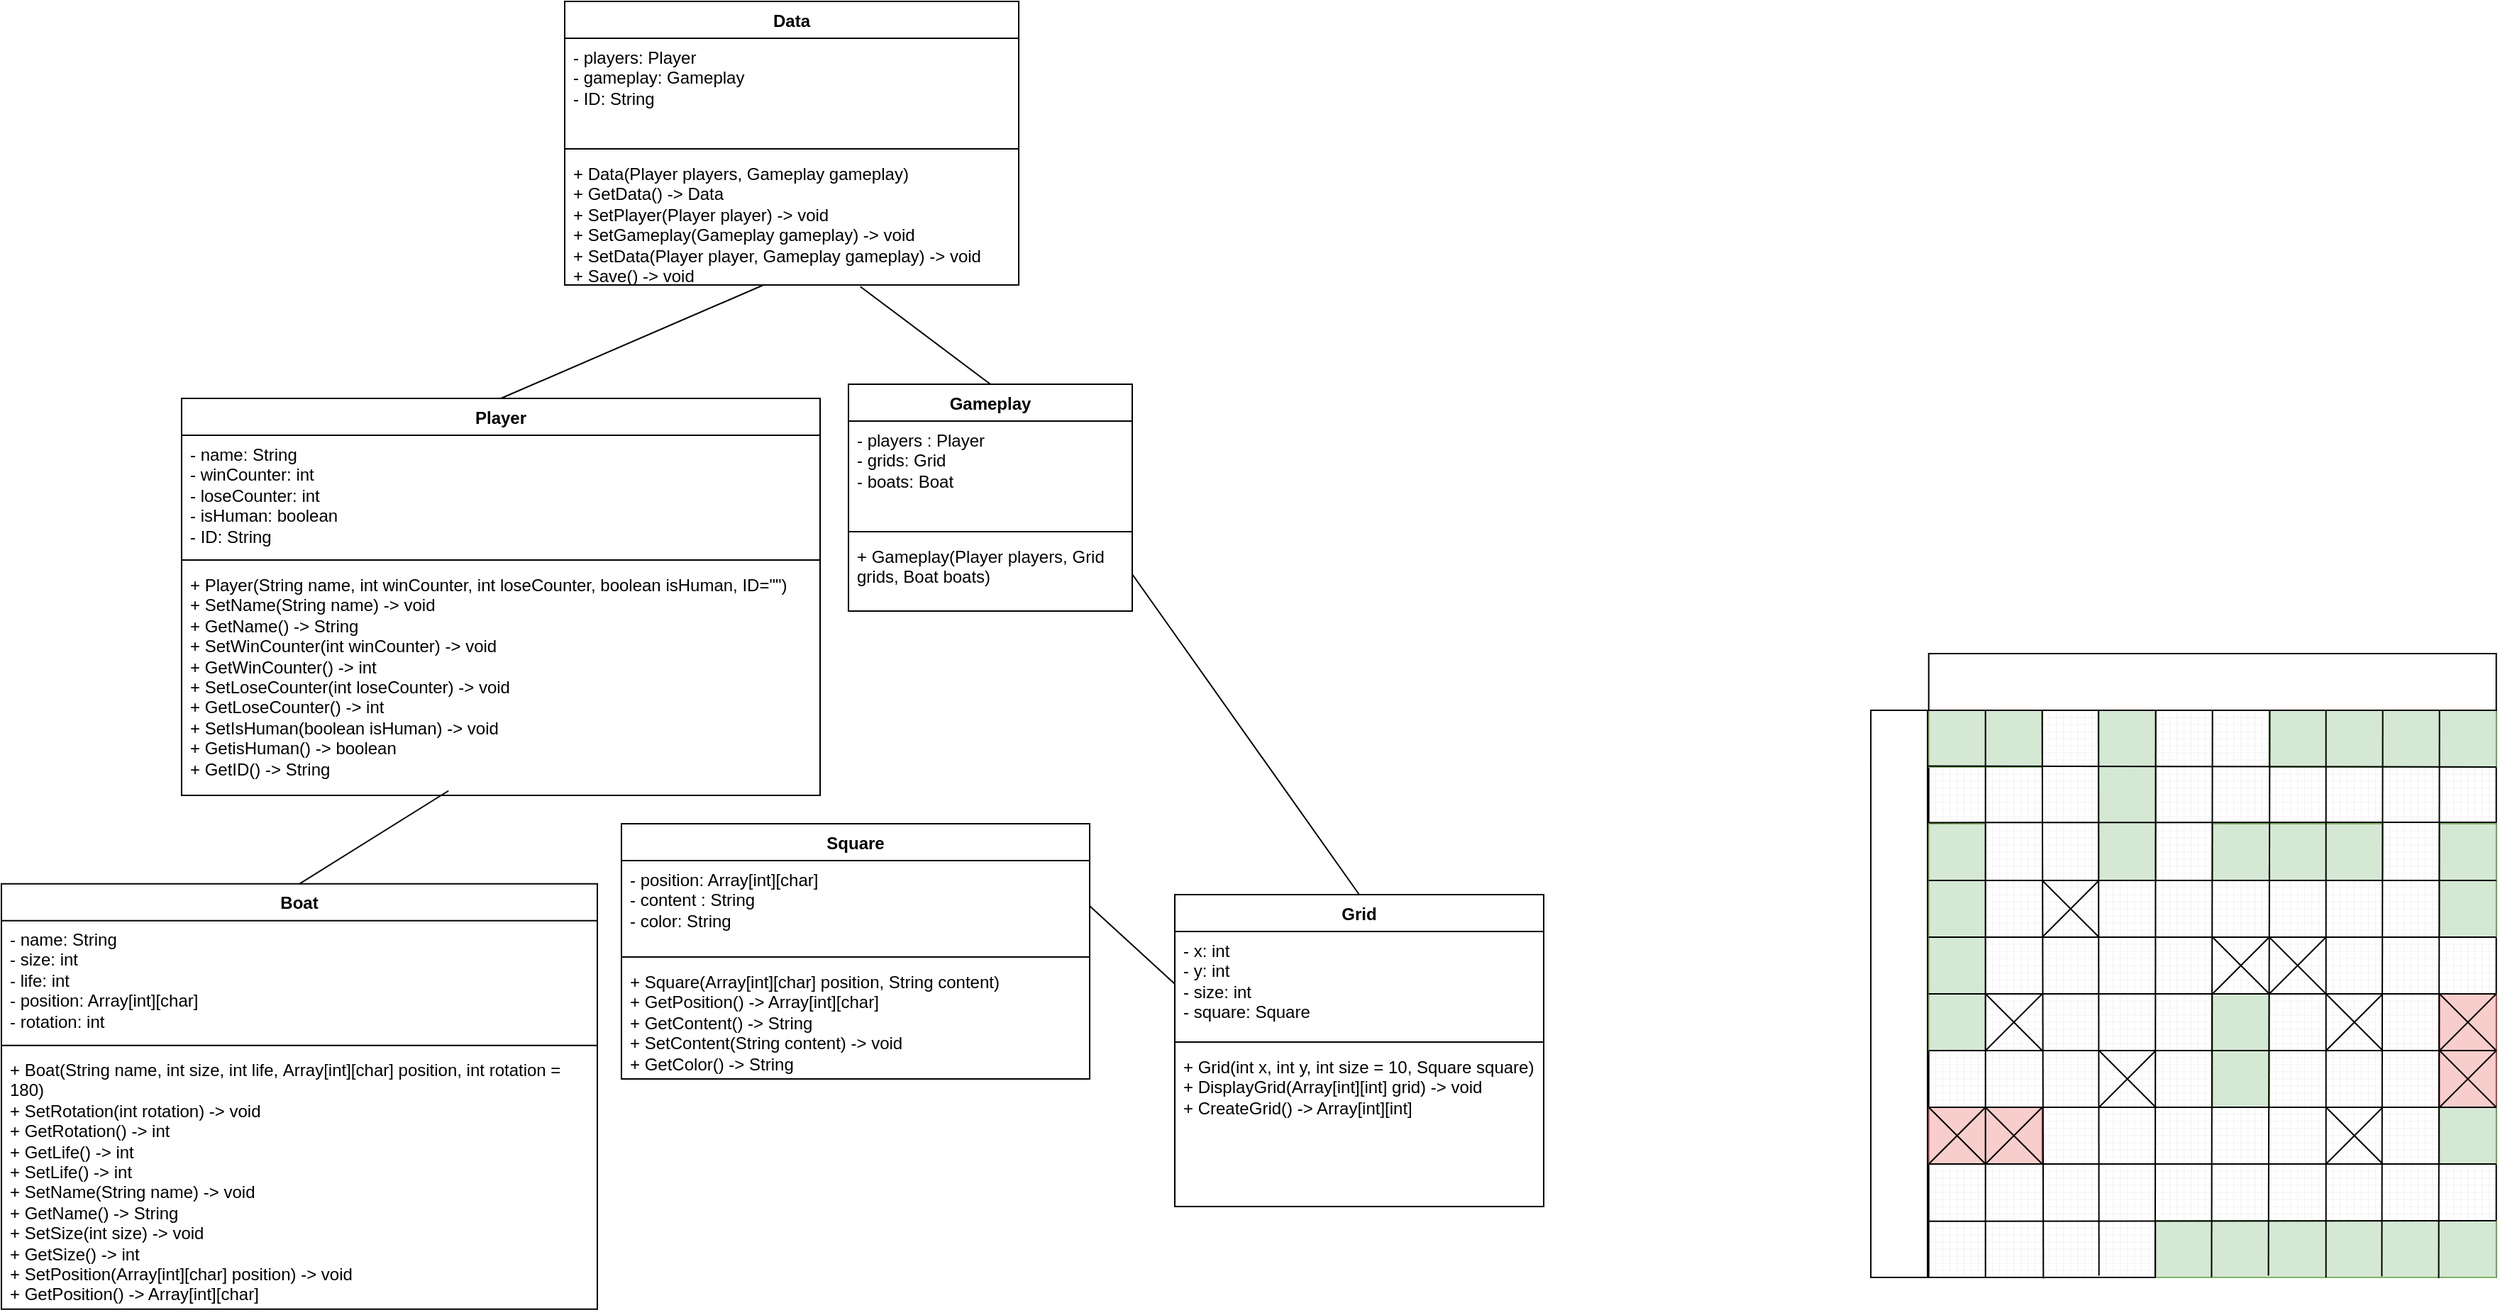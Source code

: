 <mxfile version="24.7.17">
  <diagram name="Page-1" id="E-_1kmAYffygIFAVUWn8">
    <mxGraphModel dx="2735" dy="2463" grid="1" gridSize="10" guides="1" tooltips="1" connect="1" arrows="1" fold="1" page="1" pageScale="1" pageWidth="827" pageHeight="1169" math="0" shadow="0">
      <root>
        <mxCell id="0" />
        <mxCell id="1" parent="0" />
        <mxCell id="o-7l8mMZjJyNIivP5UZl-17" value="" style="verticalLabelPosition=bottom;verticalAlign=top;html=1;shape=mxgraph.basic.patternFillRect;fillStyle=grid;step=5;fillStrokeWidth=0.2;fillStrokeColor=#dddddd;" parent="1" vertex="1">
          <mxGeometry x="531.36" y="-60.0" width="400" height="400" as="geometry" />
        </mxCell>
        <mxCell id="o-7l8mMZjJyNIivP5UZl-6" value="" style="rounded=0;whiteSpace=wrap;html=1;fillColor=#d5e8d4;strokeColor=#82b366;" parent="1" vertex="1">
          <mxGeometry x="771.36" y="-60.0" width="160" height="40" as="geometry" />
        </mxCell>
        <mxCell id="o-7l8mMZjJyNIivP5UZl-7" value="" style="rounded=0;whiteSpace=wrap;html=1;fillColor=#f8cecc;strokeColor=#b85450;" parent="1" vertex="1">
          <mxGeometry x="531.36" y="220.0" width="80" height="40" as="geometry" />
        </mxCell>
        <mxCell id="o-7l8mMZjJyNIivP5UZl-8" value="" style="rounded=0;whiteSpace=wrap;html=1;fillColor=#d5e8d4;strokeColor=#82b366;" parent="1" vertex="1">
          <mxGeometry x="531.36" y="20" width="40" height="160" as="geometry" />
        </mxCell>
        <mxCell id="o-7l8mMZjJyNIivP5UZl-9" value="" style="rounded=0;whiteSpace=wrap;html=1;fillColor=#d5e8d4;strokeColor=#82b366;" parent="1" vertex="1">
          <mxGeometry x="531.36" y="-60.0" width="80" height="40" as="geometry" />
        </mxCell>
        <mxCell id="o-7l8mMZjJyNIivP5UZl-10" value="" style="rounded=0;whiteSpace=wrap;html=1;fillColor=#d5e8d4;strokeColor=#82b366;" parent="1" vertex="1">
          <mxGeometry x="651.36" y="-60.0" width="40" height="120" as="geometry" />
        </mxCell>
        <mxCell id="o-7l8mMZjJyNIivP5UZl-11" value="" style="rounded=0;whiteSpace=wrap;html=1;fillColor=#d5e8d4;strokeColor=#82b366;" parent="1" vertex="1">
          <mxGeometry x="731.36" y="20" width="120" height="40" as="geometry" />
        </mxCell>
        <mxCell id="o-7l8mMZjJyNIivP5UZl-12" value="" style="rounded=0;whiteSpace=wrap;html=1;fillColor=#d5e8d4;strokeColor=#82b366;" parent="1" vertex="1">
          <mxGeometry x="891.36" y="20" width="40" height="80" as="geometry" />
        </mxCell>
        <mxCell id="o-7l8mMZjJyNIivP5UZl-13" value="" style="rounded=0;whiteSpace=wrap;html=1;fillColor=#f8cecc;strokeColor=#b85450;" parent="1" vertex="1">
          <mxGeometry x="891.36" y="140" width="40" height="80" as="geometry" />
        </mxCell>
        <mxCell id="o-7l8mMZjJyNIivP5UZl-14" value="" style="rounded=0;whiteSpace=wrap;html=1;fillColor=#d5e8d4;strokeColor=#82b366;" parent="1" vertex="1">
          <mxGeometry x="691.36" y="300" width="240" height="40" as="geometry" />
        </mxCell>
        <mxCell id="o-7l8mMZjJyNIivP5UZl-15" value="" style="rounded=0;whiteSpace=wrap;html=1;fillColor=#d5e8d4;strokeColor=#82b366;" parent="1" vertex="1">
          <mxGeometry x="731.36" y="140" width="40" height="80" as="geometry" />
        </mxCell>
        <mxCell id="o-7l8mMZjJyNIivP5UZl-16" value="" style="rounded=0;whiteSpace=wrap;html=1;fillColor=#d5e8d4;strokeColor=#82b366;" parent="1" vertex="1">
          <mxGeometry x="891.36" y="220.0" width="40" height="40" as="geometry" />
        </mxCell>
        <mxCell id="o-7l8mMZjJyNIivP5UZl-18" value="" style="endArrow=none;html=1;rounded=0;entryX=1;entryY=1;entryDx=0;entryDy=0;exitX=-0.014;exitY=0.098;exitDx=0;exitDy=0;exitPerimeter=0;" parent="1" source="o-7l8mMZjJyNIivP5UZl-62" target="o-7l8mMZjJyNIivP5UZl-6" edge="1">
          <mxGeometry width="50" height="50" relative="1" as="geometry">
            <mxPoint x="831.36" y="240.0" as="sourcePoint" />
            <mxPoint x="881.36" y="190.0" as="targetPoint" />
          </mxGeometry>
        </mxCell>
        <mxCell id="o-7l8mMZjJyNIivP5UZl-19" value="" style="endArrow=none;html=1;rounded=0;exitX=0;exitY=0.198;exitDx=0;exitDy=0;exitPerimeter=0;" parent="1" source="o-7l8mMZjJyNIivP5UZl-17" edge="1">
          <mxGeometry width="50" height="50" relative="1" as="geometry">
            <mxPoint x="541.36" y="-10.0" as="sourcePoint" />
            <mxPoint x="931.36" y="19" as="targetPoint" />
          </mxGeometry>
        </mxCell>
        <mxCell id="o-7l8mMZjJyNIivP5UZl-21" value="" style="endArrow=none;html=1;rounded=0;entryX=1;entryY=0.5;entryDx=0;entryDy=0;exitX=0;exitY=0.25;exitDx=0;exitDy=0;" parent="1" source="o-7l8mMZjJyNIivP5UZl-8" target="o-7l8mMZjJyNIivP5UZl-12" edge="1">
          <mxGeometry width="50" height="50" relative="1" as="geometry">
            <mxPoint x="551.36" as="sourcePoint" />
            <mxPoint x="951.36" as="targetPoint" />
          </mxGeometry>
        </mxCell>
        <mxCell id="o-7l8mMZjJyNIivP5UZl-22" value="" style="endArrow=none;html=1;rounded=0;entryX=1;entryY=1;entryDx=0;entryDy=0;exitX=0;exitY=0.5;exitDx=0;exitDy=0;" parent="1" source="o-7l8mMZjJyNIivP5UZl-8" target="o-7l8mMZjJyNIivP5UZl-12" edge="1">
          <mxGeometry width="50" height="50" relative="1" as="geometry">
            <mxPoint x="541.36" y="70" as="sourcePoint" />
            <mxPoint x="941.36" y="70" as="targetPoint" />
          </mxGeometry>
        </mxCell>
        <mxCell id="o-7l8mMZjJyNIivP5UZl-23" value="" style="endArrow=none;html=1;rounded=0;entryX=1;entryY=0.5;entryDx=0;entryDy=0;exitX=0;exitY=0.75;exitDx=0;exitDy=0;entryPerimeter=0;" parent="1" source="o-7l8mMZjJyNIivP5UZl-8" target="o-7l8mMZjJyNIivP5UZl-17" edge="1">
          <mxGeometry width="50" height="50" relative="1" as="geometry">
            <mxPoint x="541.36" y="110" as="sourcePoint" />
            <mxPoint x="941.36" y="110" as="targetPoint" />
          </mxGeometry>
        </mxCell>
        <mxCell id="o-7l8mMZjJyNIivP5UZl-24" value="" style="endArrow=none;html=1;rounded=0;entryX=1;entryY=0.5;entryDx=0;entryDy=0;exitX=0;exitY=1;exitDx=0;exitDy=0;" parent="1" source="o-7l8mMZjJyNIivP5UZl-8" target="o-7l8mMZjJyNIivP5UZl-13" edge="1">
          <mxGeometry width="50" height="50" relative="1" as="geometry">
            <mxPoint x="541.36" y="150" as="sourcePoint" />
            <mxPoint x="941.36" y="150" as="targetPoint" />
          </mxGeometry>
        </mxCell>
        <mxCell id="o-7l8mMZjJyNIivP5UZl-25" value="" style="endArrow=none;html=1;rounded=0;entryX=1;entryY=0;entryDx=0;entryDy=0;exitX=0;exitY=0;exitDx=0;exitDy=0;" parent="1" source="o-7l8mMZjJyNIivP5UZl-7" target="o-7l8mMZjJyNIivP5UZl-16" edge="1">
          <mxGeometry width="50" height="50" relative="1" as="geometry">
            <mxPoint x="541.36" y="190.0" as="sourcePoint" />
            <mxPoint x="941.36" y="190.0" as="targetPoint" />
          </mxGeometry>
        </mxCell>
        <mxCell id="o-7l8mMZjJyNIivP5UZl-26" value="" style="endArrow=none;html=1;rounded=0;entryX=1;entryY=1;entryDx=0;entryDy=0;exitX=0;exitY=1;exitDx=0;exitDy=0;" parent="1" source="o-7l8mMZjJyNIivP5UZl-7" target="o-7l8mMZjJyNIivP5UZl-16" edge="1">
          <mxGeometry width="50" height="50" relative="1" as="geometry">
            <mxPoint x="541.36" y="230.0" as="sourcePoint" />
            <mxPoint x="941.36" y="230.0" as="targetPoint" />
          </mxGeometry>
        </mxCell>
        <mxCell id="o-7l8mMZjJyNIivP5UZl-27" value="" style="endArrow=none;html=1;rounded=0;entryX=1;entryY=0;entryDx=0;entryDy=0;exitX=-0.002;exitY=0.901;exitDx=0;exitDy=0;exitPerimeter=0;" parent="1" source="o-7l8mMZjJyNIivP5UZl-17" target="o-7l8mMZjJyNIivP5UZl-14" edge="1">
          <mxGeometry width="50" height="50" relative="1" as="geometry">
            <mxPoint x="541.36" y="270" as="sourcePoint" />
            <mxPoint x="941.36" y="270" as="targetPoint" />
          </mxGeometry>
        </mxCell>
        <mxCell id="o-7l8mMZjJyNIivP5UZl-28" value="" style="endArrow=none;html=1;rounded=0;entryX=0.5;entryY=0;entryDx=0;entryDy=0;" parent="1" target="o-7l8mMZjJyNIivP5UZl-9" edge="1">
          <mxGeometry width="50" height="50" relative="1" as="geometry">
            <mxPoint x="571.36" y="340" as="sourcePoint" />
            <mxPoint x="941.36" y="310" as="targetPoint" />
            <Array as="points">
              <mxPoint x="571.36" y="150" />
            </Array>
          </mxGeometry>
        </mxCell>
        <mxCell id="o-7l8mMZjJyNIivP5UZl-29" value="" style="endArrow=none;html=1;rounded=0;entryX=1;entryY=0;entryDx=0;entryDy=0;exitX=0.202;exitY=1.002;exitDx=0;exitDy=0;exitPerimeter=0;" parent="1" source="o-7l8mMZjJyNIivP5UZl-17" target="o-7l8mMZjJyNIivP5UZl-9" edge="1">
          <mxGeometry width="50" height="50" relative="1" as="geometry">
            <mxPoint x="581.36" y="350" as="sourcePoint" />
            <mxPoint x="581.36" y="-50.0" as="targetPoint" />
          </mxGeometry>
        </mxCell>
        <mxCell id="o-7l8mMZjJyNIivP5UZl-30" value="" style="endArrow=none;html=1;rounded=0;entryX=0.299;entryY=-0.002;entryDx=0;entryDy=0;entryPerimeter=0;exitX=0.3;exitY=0.997;exitDx=0;exitDy=0;exitPerimeter=0;" parent="1" source="o-7l8mMZjJyNIivP5UZl-17" target="o-7l8mMZjJyNIivP5UZl-17" edge="1">
          <mxGeometry width="50" height="50" relative="1" as="geometry">
            <mxPoint x="591.36" y="360" as="sourcePoint" />
            <mxPoint x="591.36" y="-40.0" as="targetPoint" />
          </mxGeometry>
        </mxCell>
        <mxCell id="o-7l8mMZjJyNIivP5UZl-31" value="" style="endArrow=none;html=1;rounded=0;entryX=1;entryY=0;entryDx=0;entryDy=0;exitX=0.399;exitY=1.001;exitDx=0;exitDy=0;exitPerimeter=0;" parent="1" source="o-7l8mMZjJyNIivP5UZl-17" target="o-7l8mMZjJyNIivP5UZl-10" edge="1">
          <mxGeometry width="50" height="50" relative="1" as="geometry">
            <mxPoint x="661.36" y="349" as="sourcePoint" />
            <mxPoint x="661.36" y="-51.0" as="targetPoint" />
          </mxGeometry>
        </mxCell>
        <mxCell id="o-7l8mMZjJyNIivP5UZl-32" value="" style="endArrow=none;html=1;rounded=0;entryX=0.5;entryY=0;entryDx=0;entryDy=0;exitX=0.164;exitY=0.996;exitDx=0;exitDy=0;exitPerimeter=0;entryPerimeter=0;" parent="1" source="o-7l8mMZjJyNIivP5UZl-14" target="o-7l8mMZjJyNIivP5UZl-17" edge="1">
          <mxGeometry width="50" height="50" relative="1" as="geometry">
            <mxPoint x="701.36" y="350" as="sourcePoint" />
            <mxPoint x="701.36" y="-50.0" as="targetPoint" />
          </mxGeometry>
        </mxCell>
        <mxCell id="o-7l8mMZjJyNIivP5UZl-33" value="" style="endArrow=none;html=1;rounded=0;entryX=0.601;entryY=-0.006;entryDx=0;entryDy=0;exitX=0.331;exitY=0.968;exitDx=0;exitDy=0;exitPerimeter=0;entryPerimeter=0;" parent="1" source="o-7l8mMZjJyNIivP5UZl-14" target="o-7l8mMZjJyNIivP5UZl-17" edge="1">
          <mxGeometry width="50" height="50" relative="1" as="geometry">
            <mxPoint x="740.36" y="350" as="sourcePoint" />
            <mxPoint x="741.36" y="-50.0" as="targetPoint" />
          </mxGeometry>
        </mxCell>
        <mxCell id="o-7l8mMZjJyNIivP5UZl-34" value="" style="endArrow=none;html=1;rounded=0;entryX=0.25;entryY=0;entryDx=0;entryDy=0;exitX=0.5;exitY=1;exitDx=0;exitDy=0;" parent="1" source="o-7l8mMZjJyNIivP5UZl-14" target="o-7l8mMZjJyNIivP5UZl-6" edge="1">
          <mxGeometry width="50" height="50" relative="1" as="geometry">
            <mxPoint x="780.36" y="349" as="sourcePoint" />
            <mxPoint x="781.36" y="-52.0" as="targetPoint" />
          </mxGeometry>
        </mxCell>
        <mxCell id="o-7l8mMZjJyNIivP5UZl-35" value="" style="endArrow=none;html=1;rounded=0;entryX=0.5;entryY=0;entryDx=0;entryDy=0;exitX=0.664;exitY=0.982;exitDx=0;exitDy=0;exitPerimeter=0;" parent="1" source="o-7l8mMZjJyNIivP5UZl-14" target="o-7l8mMZjJyNIivP5UZl-6" edge="1">
          <mxGeometry width="50" height="50" relative="1" as="geometry">
            <mxPoint x="821.36" y="350" as="sourcePoint" />
            <mxPoint x="821.36" y="-50.0" as="targetPoint" />
          </mxGeometry>
        </mxCell>
        <mxCell id="o-7l8mMZjJyNIivP5UZl-36" value="" style="endArrow=none;html=1;rounded=0;entryX=0.75;entryY=0;entryDx=0;entryDy=0;exitX=0.831;exitY=1.011;exitDx=0;exitDy=0;exitPerimeter=0;" parent="1" source="o-7l8mMZjJyNIivP5UZl-14" target="o-7l8mMZjJyNIivP5UZl-6" edge="1">
          <mxGeometry width="50" height="50" relative="1" as="geometry">
            <mxPoint x="860.36" y="349" as="sourcePoint" />
            <mxPoint x="861.36" y="-50.0" as="targetPoint" />
          </mxGeometry>
        </mxCell>
        <mxCell id="o-7l8mMZjJyNIivP5UZl-37" value="Grid" style="swimlane;fontStyle=1;align=center;verticalAlign=top;childLayout=stackLayout;horizontal=1;startSize=26;horizontalStack=0;resizeParent=1;resizeParentMax=0;resizeLast=0;collapsible=1;marginBottom=0;whiteSpace=wrap;html=1;" parent="1" vertex="1">
          <mxGeometry y="70" width="260" height="220" as="geometry" />
        </mxCell>
        <mxCell id="o-7l8mMZjJyNIivP5UZl-38" value="- x: int&lt;div&gt;- y: int&lt;/div&gt;&lt;div&gt;- size: int&lt;/div&gt;&lt;div&gt;- square: Square&lt;/div&gt;" style="text;strokeColor=none;fillColor=none;align=left;verticalAlign=top;spacingLeft=4;spacingRight=4;overflow=hidden;rotatable=0;points=[[0,0.5],[1,0.5]];portConstraint=eastwest;whiteSpace=wrap;html=1;" parent="o-7l8mMZjJyNIivP5UZl-37" vertex="1">
          <mxGeometry y="26" width="260" height="74" as="geometry" />
        </mxCell>
        <mxCell id="o-7l8mMZjJyNIivP5UZl-39" value="" style="line;strokeWidth=1;fillColor=none;align=left;verticalAlign=middle;spacingTop=-1;spacingLeft=3;spacingRight=3;rotatable=0;labelPosition=right;points=[];portConstraint=eastwest;strokeColor=inherit;" parent="o-7l8mMZjJyNIivP5UZl-37" vertex="1">
          <mxGeometry y="100" width="260" height="8" as="geometry" />
        </mxCell>
        <mxCell id="o-7l8mMZjJyNIivP5UZl-40" value="&lt;div&gt;+ Grid(int x, int y, int size = 10, Square square)&lt;/div&gt;+ DisplayGrid(Array[int][int] grid) -&amp;gt; void&lt;div&gt;+ CreateGrid() -&amp;gt; Array[int][int]&lt;/div&gt;" style="text;strokeColor=none;fillColor=none;align=left;verticalAlign=top;spacingLeft=4;spacingRight=4;overflow=hidden;rotatable=0;points=[[0,0.5],[1,0.5]];portConstraint=eastwest;whiteSpace=wrap;html=1;" parent="o-7l8mMZjJyNIivP5UZl-37" vertex="1">
          <mxGeometry y="108" width="260" height="112" as="geometry" />
        </mxCell>
        <mxCell id="o-7l8mMZjJyNIivP5UZl-41" value="Boat" style="swimlane;fontStyle=1;align=center;verticalAlign=top;childLayout=stackLayout;horizontal=1;startSize=26;horizontalStack=0;resizeParent=1;resizeParentMax=0;resizeLast=0;collapsible=1;marginBottom=0;whiteSpace=wrap;html=1;" parent="1" vertex="1">
          <mxGeometry x="-827" y="62.4" width="420" height="300" as="geometry" />
        </mxCell>
        <mxCell id="o-7l8mMZjJyNIivP5UZl-42" value="- name: String&lt;div&gt;- size: int&lt;/div&gt;&lt;div&gt;- life: int&lt;/div&gt;&lt;div&gt;- position: Array[int][char]&lt;/div&gt;&lt;div&gt;- rotation: int&lt;/div&gt;" style="text;strokeColor=none;fillColor=none;align=left;verticalAlign=top;spacingLeft=4;spacingRight=4;overflow=hidden;rotatable=0;points=[[0,0.5],[1,0.5]];portConstraint=eastwest;whiteSpace=wrap;html=1;" parent="o-7l8mMZjJyNIivP5UZl-41" vertex="1">
          <mxGeometry y="26" width="420" height="84" as="geometry" />
        </mxCell>
        <mxCell id="o-7l8mMZjJyNIivP5UZl-43" value="" style="line;strokeWidth=1;fillColor=none;align=left;verticalAlign=middle;spacingTop=-1;spacingLeft=3;spacingRight=3;rotatable=0;labelPosition=right;points=[];portConstraint=eastwest;strokeColor=inherit;" parent="o-7l8mMZjJyNIivP5UZl-41" vertex="1">
          <mxGeometry y="110" width="420" height="8" as="geometry" />
        </mxCell>
        <mxCell id="o-7l8mMZjJyNIivP5UZl-44" value="+ Boat(String name, int size, int life,&amp;nbsp;Array[int][char] position, int rotation = 180)&lt;div&gt;+ SetRotation(int rotation) -&amp;gt; void&lt;/div&gt;&lt;div&gt;+ GetRotation() -&amp;gt; int&lt;/div&gt;&lt;div&gt;+ GetLife() -&amp;gt; int&lt;/div&gt;&lt;div&gt;+ SetLife() -&amp;gt; int&lt;/div&gt;&lt;div&gt;+ SetName(String name) -&amp;gt; void&lt;/div&gt;&lt;div&gt;+ GetName() -&amp;gt; String&lt;/div&gt;&lt;div&gt;+ SetSize(int size) -&amp;gt; void&lt;/div&gt;&lt;div&gt;+ GetSize() -&amp;gt; int&lt;/div&gt;&lt;div&gt;+ SetPosition(Array[int][char] position) -&amp;gt; void&lt;/div&gt;&lt;div&gt;+ GetPosition() -&amp;gt; Array[int][char]&lt;/div&gt;" style="text;strokeColor=none;fillColor=none;align=left;verticalAlign=top;spacingLeft=4;spacingRight=4;overflow=hidden;rotatable=0;points=[[0,0.5],[1,0.5]];portConstraint=eastwest;whiteSpace=wrap;html=1;" parent="o-7l8mMZjJyNIivP5UZl-41" vertex="1">
          <mxGeometry y="118" width="420" height="182" as="geometry" />
        </mxCell>
        <mxCell id="o-7l8mMZjJyNIivP5UZl-45" value="Square" style="swimlane;fontStyle=1;align=center;verticalAlign=top;childLayout=stackLayout;horizontal=1;startSize=26;horizontalStack=0;resizeParent=1;resizeParentMax=0;resizeLast=0;collapsible=1;marginBottom=0;whiteSpace=wrap;html=1;" parent="1" vertex="1">
          <mxGeometry x="-390" y="20" width="330" height="180" as="geometry" />
        </mxCell>
        <mxCell id="o-7l8mMZjJyNIivP5UZl-46" value="- position: Array[int][char]&lt;div&gt;- content : String&lt;/div&gt;&lt;div&gt;- color: String&lt;/div&gt;" style="text;strokeColor=none;fillColor=none;align=left;verticalAlign=top;spacingLeft=4;spacingRight=4;overflow=hidden;rotatable=0;points=[[0,0.5],[1,0.5]];portConstraint=eastwest;whiteSpace=wrap;html=1;" parent="o-7l8mMZjJyNIivP5UZl-45" vertex="1">
          <mxGeometry y="26" width="330" height="64" as="geometry" />
        </mxCell>
        <mxCell id="o-7l8mMZjJyNIivP5UZl-47" value="" style="line;strokeWidth=1;fillColor=none;align=left;verticalAlign=middle;spacingTop=-1;spacingLeft=3;spacingRight=3;rotatable=0;labelPosition=right;points=[];portConstraint=eastwest;strokeColor=inherit;" parent="o-7l8mMZjJyNIivP5UZl-45" vertex="1">
          <mxGeometry y="90" width="330" height="8" as="geometry" />
        </mxCell>
        <mxCell id="o-7l8mMZjJyNIivP5UZl-48" value="+ Square(Array[int][char] position, String content)&lt;div&gt;+ GetPosition() -&amp;gt; Array[int][char]&lt;/div&gt;&lt;div&gt;+ GetContent() -&amp;gt; String&lt;/div&gt;&lt;div&gt;+ SetContent(String content) -&amp;gt; void&lt;/div&gt;&lt;div&gt;+ GetColor() -&amp;gt; String&lt;/div&gt;" style="text;strokeColor=none;fillColor=none;align=left;verticalAlign=top;spacingLeft=4;spacingRight=4;overflow=hidden;rotatable=0;points=[[0,0.5],[1,0.5]];portConstraint=eastwest;whiteSpace=wrap;html=1;" parent="o-7l8mMZjJyNIivP5UZl-45" vertex="1">
          <mxGeometry y="98" width="330" height="82" as="geometry" />
        </mxCell>
        <mxCell id="o-7l8mMZjJyNIivP5UZl-49" value="" style="shape=mxgraph.sysml.x;" parent="1" vertex="1">
          <mxGeometry x="891.36" y="140" width="40" height="40" as="geometry" />
        </mxCell>
        <mxCell id="o-7l8mMZjJyNIivP5UZl-51" value="" style="shape=mxgraph.sysml.x;" parent="1" vertex="1">
          <mxGeometry x="891.36" y="180" width="40" height="40" as="geometry" />
        </mxCell>
        <mxCell id="o-7l8mMZjJyNIivP5UZl-52" value="" style="shape=mxgraph.sysml.x;" parent="1" vertex="1">
          <mxGeometry x="571.36" y="220.0" width="40" height="40" as="geometry" />
        </mxCell>
        <mxCell id="o-7l8mMZjJyNIivP5UZl-53" value="" style="shape=mxgraph.sysml.x;" parent="1" vertex="1">
          <mxGeometry x="531.36" y="220.0" width="40" height="40" as="geometry" />
        </mxCell>
        <mxCell id="o-7l8mMZjJyNIivP5UZl-55" value="" style="shape=mxgraph.sysml.x;" parent="1" vertex="1">
          <mxGeometry x="811.36" y="140" width="40" height="40" as="geometry" />
        </mxCell>
        <mxCell id="o-7l8mMZjJyNIivP5UZl-56" value="" style="shape=mxgraph.sysml.x;" parent="1" vertex="1">
          <mxGeometry x="811.36" y="220.0" width="40" height="40" as="geometry" />
        </mxCell>
        <mxCell id="o-7l8mMZjJyNIivP5UZl-57" value="" style="shape=mxgraph.sysml.x;" parent="1" vertex="1">
          <mxGeometry x="771.36" y="100" width="40" height="40" as="geometry" />
        </mxCell>
        <mxCell id="o-7l8mMZjJyNIivP5UZl-58" value="" style="shape=mxgraph.sysml.x;" parent="1" vertex="1">
          <mxGeometry x="731.36" y="100" width="40" height="40" as="geometry" />
        </mxCell>
        <mxCell id="o-7l8mMZjJyNIivP5UZl-59" value="" style="shape=mxgraph.sysml.x;" parent="1" vertex="1">
          <mxGeometry x="611.36" y="60" width="40" height="40" as="geometry" />
        </mxCell>
        <mxCell id="o-7l8mMZjJyNIivP5UZl-60" value="" style="shape=mxgraph.sysml.x;" parent="1" vertex="1">
          <mxGeometry x="571.36" y="140" width="40" height="40" as="geometry" />
        </mxCell>
        <mxCell id="o-7l8mMZjJyNIivP5UZl-61" value="" style="shape=mxgraph.sysml.x;" parent="1" vertex="1">
          <mxGeometry x="651.36" y="180" width="40" height="40" as="geometry" />
        </mxCell>
        <mxCell id="o-7l8mMZjJyNIivP5UZl-62" value="" style="rounded=0;whiteSpace=wrap;html=1;" parent="1" vertex="1">
          <mxGeometry x="490.56" y="-60.0" width="40" height="400" as="geometry" />
        </mxCell>
        <mxCell id="o-7l8mMZjJyNIivP5UZl-63" value="" style="rounded=0;whiteSpace=wrap;html=1;" parent="1" vertex="1">
          <mxGeometry x="531.36" y="-100" width="400" height="40" as="geometry" />
        </mxCell>
        <mxCell id="o-7l8mMZjJyNIivP5UZl-68" value="Player" style="swimlane;fontStyle=1;align=center;verticalAlign=top;childLayout=stackLayout;horizontal=1;startSize=26;horizontalStack=0;resizeParent=1;resizeParentMax=0;resizeLast=0;collapsible=1;marginBottom=0;whiteSpace=wrap;html=1;" parent="1" vertex="1">
          <mxGeometry x="-700" y="-280" width="450" height="280" as="geometry" />
        </mxCell>
        <mxCell id="o-7l8mMZjJyNIivP5UZl-69" value="- name: String&lt;div&gt;- winCounter: int&lt;/div&gt;&lt;div&gt;- loseCounter: int&lt;/div&gt;&lt;div&gt;- isHuman: boolean&lt;/div&gt;&lt;div&gt;- ID: String&lt;/div&gt;" style="text;strokeColor=none;fillColor=none;align=left;verticalAlign=top;spacingLeft=4;spacingRight=4;overflow=hidden;rotatable=0;points=[[0,0.5],[1,0.5]];portConstraint=eastwest;whiteSpace=wrap;html=1;" parent="o-7l8mMZjJyNIivP5UZl-68" vertex="1">
          <mxGeometry y="26" width="450" height="84" as="geometry" />
        </mxCell>
        <mxCell id="o-7l8mMZjJyNIivP5UZl-70" value="" style="line;strokeWidth=1;fillColor=none;align=left;verticalAlign=middle;spacingTop=-1;spacingLeft=3;spacingRight=3;rotatable=0;labelPosition=right;points=[];portConstraint=eastwest;strokeColor=inherit;" parent="o-7l8mMZjJyNIivP5UZl-68" vertex="1">
          <mxGeometry y="110" width="450" height="8" as="geometry" />
        </mxCell>
        <mxCell id="o-7l8mMZjJyNIivP5UZl-71" value="+ Player(String name, int winCounter, int loseCounter, boolean isHuman, ID=&quot;&quot;)&lt;div&gt;+ SetName(String name) -&amp;gt; void&lt;/div&gt;&lt;div&gt;+ GetName() -&amp;gt; String&lt;/div&gt;&lt;div&gt;+ SetWinCounter(int winCounter) -&amp;gt; void&lt;/div&gt;&lt;div&gt;+ GetWinCounter() -&amp;gt; int&lt;/div&gt;&lt;div&gt;+ SetLoseCounter(int loseCounter) -&amp;gt; void&lt;/div&gt;&lt;div&gt;+ GetLoseCounter() -&amp;gt; int&lt;/div&gt;&lt;div&gt;+ SetIsHuman(boolean isHuman) -&amp;gt; void&lt;/div&gt;&lt;div&gt;+ GetisHuman() -&amp;gt; boolean&lt;/div&gt;&lt;div&gt;+ GetID() -&amp;gt; String&lt;/div&gt;" style="text;strokeColor=none;fillColor=none;align=left;verticalAlign=top;spacingLeft=4;spacingRight=4;overflow=hidden;rotatable=0;points=[[0,0.5],[1,0.5]];portConstraint=eastwest;whiteSpace=wrap;html=1;" parent="o-7l8mMZjJyNIivP5UZl-68" vertex="1">
          <mxGeometry y="118" width="450" height="162" as="geometry" />
        </mxCell>
        <mxCell id="o-7l8mMZjJyNIivP5UZl-72" value="Gameplay" style="swimlane;fontStyle=1;align=center;verticalAlign=top;childLayout=stackLayout;horizontal=1;startSize=26;horizontalStack=0;resizeParent=1;resizeParentMax=0;resizeLast=0;collapsible=1;marginBottom=0;whiteSpace=wrap;html=1;" parent="1" vertex="1">
          <mxGeometry x="-230" y="-290" width="200" height="160" as="geometry" />
        </mxCell>
        <mxCell id="o-7l8mMZjJyNIivP5UZl-73" value="- players : Player&lt;div&gt;- grids: Grid&lt;/div&gt;&lt;div&gt;- boats: Boat&lt;/div&gt;&lt;div&gt;&lt;br&gt;&lt;/div&gt;&lt;div&gt;&lt;br&gt;&lt;/div&gt;" style="text;strokeColor=none;fillColor=none;align=left;verticalAlign=top;spacingLeft=4;spacingRight=4;overflow=hidden;rotatable=0;points=[[0,0.5],[1,0.5]];portConstraint=eastwest;whiteSpace=wrap;html=1;" parent="o-7l8mMZjJyNIivP5UZl-72" vertex="1">
          <mxGeometry y="26" width="200" height="74" as="geometry" />
        </mxCell>
        <mxCell id="o-7l8mMZjJyNIivP5UZl-74" value="" style="line;strokeWidth=1;fillColor=none;align=left;verticalAlign=middle;spacingTop=-1;spacingLeft=3;spacingRight=3;rotatable=0;labelPosition=right;points=[];portConstraint=eastwest;strokeColor=inherit;" parent="o-7l8mMZjJyNIivP5UZl-72" vertex="1">
          <mxGeometry y="100" width="200" height="8" as="geometry" />
        </mxCell>
        <mxCell id="o-7l8mMZjJyNIivP5UZl-75" value="+ Gameplay(Player players, Grid grids, Boat boats)" style="text;strokeColor=none;fillColor=none;align=left;verticalAlign=top;spacingLeft=4;spacingRight=4;overflow=hidden;rotatable=0;points=[[0,0.5],[1,0.5]];portConstraint=eastwest;whiteSpace=wrap;html=1;" parent="o-7l8mMZjJyNIivP5UZl-72" vertex="1">
          <mxGeometry y="108" width="200" height="52" as="geometry" />
        </mxCell>
        <mxCell id="o-7l8mMZjJyNIivP5UZl-76" value="Data" style="swimlane;fontStyle=1;align=center;verticalAlign=top;childLayout=stackLayout;horizontal=1;startSize=26;horizontalStack=0;resizeParent=1;resizeParentMax=0;resizeLast=0;collapsible=1;marginBottom=0;whiteSpace=wrap;html=1;" parent="1" vertex="1">
          <mxGeometry x="-430" y="-560" width="320" height="200" as="geometry" />
        </mxCell>
        <mxCell id="o-7l8mMZjJyNIivP5UZl-77" value="- players: Player&lt;div&gt;- gameplay: Gameplay&lt;/div&gt;&lt;div&gt;- ID: String&lt;/div&gt;" style="text;strokeColor=none;fillColor=none;align=left;verticalAlign=top;spacingLeft=4;spacingRight=4;overflow=hidden;rotatable=0;points=[[0,0.5],[1,0.5]];portConstraint=eastwest;whiteSpace=wrap;html=1;" parent="o-7l8mMZjJyNIivP5UZl-76" vertex="1">
          <mxGeometry y="26" width="320" height="74" as="geometry" />
        </mxCell>
        <mxCell id="o-7l8mMZjJyNIivP5UZl-78" value="" style="line;strokeWidth=1;fillColor=none;align=left;verticalAlign=middle;spacingTop=-1;spacingLeft=3;spacingRight=3;rotatable=0;labelPosition=right;points=[];portConstraint=eastwest;strokeColor=inherit;" parent="o-7l8mMZjJyNIivP5UZl-76" vertex="1">
          <mxGeometry y="100" width="320" height="8" as="geometry" />
        </mxCell>
        <mxCell id="o-7l8mMZjJyNIivP5UZl-79" value="+ Data(Player players, Gameplay gameplay)&lt;div&gt;+ GetData() -&amp;gt; Data&lt;/div&gt;&lt;div&gt;+ SetPlayer(Player player) -&amp;gt; void&lt;/div&gt;&lt;div&gt;+ SetGameplay(Gameplay gameplay) -&amp;gt; void&amp;nbsp;&lt;/div&gt;&lt;div&gt;+ SetData(Player player, Gameplay gameplay) -&amp;gt; void&lt;/div&gt;&lt;div&gt;+ Save() -&amp;gt; void&lt;/div&gt;" style="text;strokeColor=none;fillColor=none;align=left;verticalAlign=top;spacingLeft=4;spacingRight=4;overflow=hidden;rotatable=0;points=[[0,0.5],[1,0.5]];portConstraint=eastwest;whiteSpace=wrap;html=1;" parent="o-7l8mMZjJyNIivP5UZl-76" vertex="1">
          <mxGeometry y="108" width="320" height="92" as="geometry" />
        </mxCell>
        <mxCell id="h6J5cPIz5XmJw4J2zHC2-3" value="" style="endArrow=none;html=1;rounded=0;entryX=0.438;entryY=1;entryDx=0;entryDy=0;entryPerimeter=0;exitX=0.5;exitY=0;exitDx=0;exitDy=0;" edge="1" parent="1" source="o-7l8mMZjJyNIivP5UZl-68" target="o-7l8mMZjJyNIivP5UZl-79">
          <mxGeometry width="50" height="50" relative="1" as="geometry">
            <mxPoint x="-430" y="-180" as="sourcePoint" />
            <mxPoint x="-380" y="-230" as="targetPoint" />
          </mxGeometry>
        </mxCell>
        <mxCell id="h6J5cPIz5XmJw4J2zHC2-4" value="" style="endArrow=none;html=1;rounded=0;exitX=0.5;exitY=0;exitDx=0;exitDy=0;entryX=0.651;entryY=1.012;entryDx=0;entryDy=0;entryPerimeter=0;" edge="1" parent="1" source="o-7l8mMZjJyNIivP5UZl-72" target="o-7l8mMZjJyNIivP5UZl-79">
          <mxGeometry width="50" height="50" relative="1" as="geometry">
            <mxPoint x="-310" y="-300" as="sourcePoint" />
            <mxPoint x="-260" y="-390" as="targetPoint" />
          </mxGeometry>
        </mxCell>
        <mxCell id="h6J5cPIz5XmJw4J2zHC2-5" value="" style="endArrow=none;html=1;rounded=0;entryX=0.418;entryY=0.98;entryDx=0;entryDy=0;exitX=0.5;exitY=0;exitDx=0;exitDy=0;entryPerimeter=0;" edge="1" parent="1" source="o-7l8mMZjJyNIivP5UZl-41" target="o-7l8mMZjJyNIivP5UZl-71">
          <mxGeometry width="50" height="50" relative="1" as="geometry">
            <mxPoint x="-230" y="10" as="sourcePoint" />
            <mxPoint x="-180" y="-40" as="targetPoint" />
          </mxGeometry>
        </mxCell>
        <mxCell id="h6J5cPIz5XmJw4J2zHC2-6" value="" style="endArrow=none;html=1;rounded=0;entryX=1;entryY=0.5;entryDx=0;entryDy=0;exitX=0.5;exitY=0;exitDx=0;exitDy=0;" edge="1" parent="1" source="o-7l8mMZjJyNIivP5UZl-37" target="o-7l8mMZjJyNIivP5UZl-75">
          <mxGeometry width="50" height="50" relative="1" as="geometry">
            <mxPoint x="-390" y="80" as="sourcePoint" />
            <mxPoint x="-340" y="30" as="targetPoint" />
          </mxGeometry>
        </mxCell>
        <mxCell id="h6J5cPIz5XmJw4J2zHC2-7" value="" style="endArrow=none;html=1;rounded=0;entryX=0;entryY=0.5;entryDx=0;entryDy=0;exitX=1;exitY=0.5;exitDx=0;exitDy=0;" edge="1" parent="1" source="o-7l8mMZjJyNIivP5UZl-46" target="o-7l8mMZjJyNIivP5UZl-38">
          <mxGeometry width="50" height="50" relative="1" as="geometry">
            <mxPoint x="-390" y="70" as="sourcePoint" />
            <mxPoint x="-340" y="20" as="targetPoint" />
          </mxGeometry>
        </mxCell>
      </root>
    </mxGraphModel>
  </diagram>
</mxfile>
